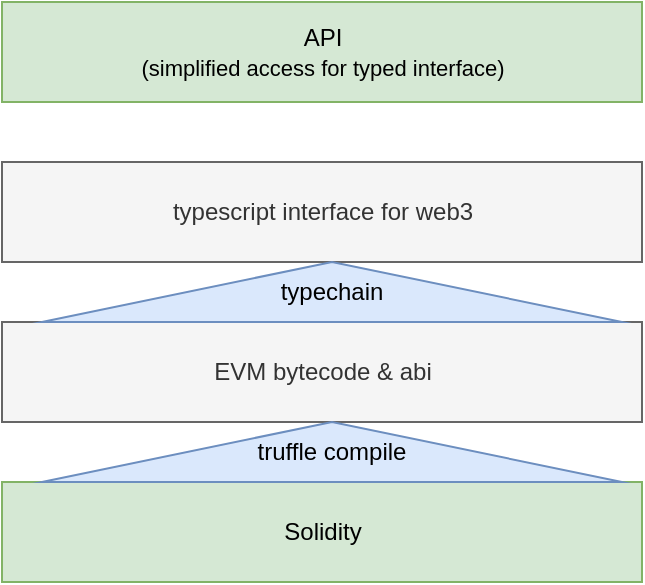 <mxfile version="12.1.2" type="github" pages="1">
  <diagram id="tdlL6g1Edck_2_fW_npT" name="Page-1">
    <mxGraphModel dx="934" dy="503" grid="1" gridSize="10" guides="1" tooltips="1" connect="1" arrows="1" fold="1" page="1" pageScale="1" pageWidth="850" pageHeight="1100" math="0" shadow="0">
      <root>
        <mxCell id="0"/>
        <mxCell id="1" parent="0"/>
        <mxCell id="D8BETo8GCqY8Qp0zKFxR-5" value="Solidity" style="html=1;dashed=0;whitespace=wrap;fillColor=#d5e8d4;strokeColor=#82b366;" vertex="1" parent="1">
          <mxGeometry x="240" y="1020" width="320" height="50" as="geometry"/>
        </mxCell>
        <mxCell id="D8BETo8GCqY8Qp0zKFxR-6" value="EVM bytecode &amp;amp; abi" style="html=1;dashed=0;whitespace=wrap;fillColor=#f5f5f5;strokeColor=#666666;fontColor=#333333;" vertex="1" parent="1">
          <mxGeometry x="240" y="940" width="320" height="50" as="geometry"/>
        </mxCell>
        <mxCell id="D8BETo8GCqY8Qp0zKFxR-7" value="typescript interface for web3" style="html=1;dashed=0;whitespace=wrap;fillColor=#f5f5f5;strokeColor=#666666;fontColor=#333333;" vertex="1" parent="1">
          <mxGeometry x="240" y="860" width="320" height="50" as="geometry"/>
        </mxCell>
        <mxCell id="D8BETo8GCqY8Qp0zKFxR-19" value="truffle compile" style="triangle;whiteSpace=wrap;html=1;direction=north;fillColor=#dae8fc;strokeColor=#6c8ebf;" vertex="1" parent="1">
          <mxGeometry x="260" y="990" width="290" height="30" as="geometry"/>
        </mxCell>
        <mxCell id="D8BETo8GCqY8Qp0zKFxR-20" value="typechain" style="triangle;whiteSpace=wrap;html=1;direction=north;fillColor=#dae8fc;strokeColor=#6c8ebf;" vertex="1" parent="1">
          <mxGeometry x="260" y="910" width="290" height="30" as="geometry"/>
        </mxCell>
        <mxCell id="D8BETo8GCqY8Qp0zKFxR-21" value="API&lt;br&gt;&lt;font style=&quot;font-size: 11px&quot;&gt;(simplified access for typed interface)&lt;/font&gt;" style="html=1;dashed=0;whitespace=wrap;fillColor=#d5e8d4;strokeColor=#82b366;" vertex="1" parent="1">
          <mxGeometry x="240" y="780" width="320" height="50" as="geometry"/>
        </mxCell>
      </root>
    </mxGraphModel>
  </diagram>
</mxfile>
